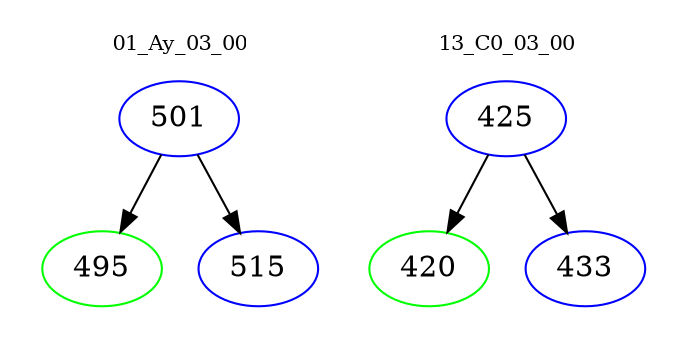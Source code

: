 digraph{
subgraph cluster_0 {
color = white
label = "01_Ay_03_00";
fontsize=10;
T0_501 [label="501", color="blue"]
T0_501 -> T0_495 [color="black"]
T0_495 [label="495", color="green"]
T0_501 -> T0_515 [color="black"]
T0_515 [label="515", color="blue"]
}
subgraph cluster_1 {
color = white
label = "13_C0_03_00";
fontsize=10;
T1_425 [label="425", color="blue"]
T1_425 -> T1_420 [color="black"]
T1_420 [label="420", color="green"]
T1_425 -> T1_433 [color="black"]
T1_433 [label="433", color="blue"]
}
}
